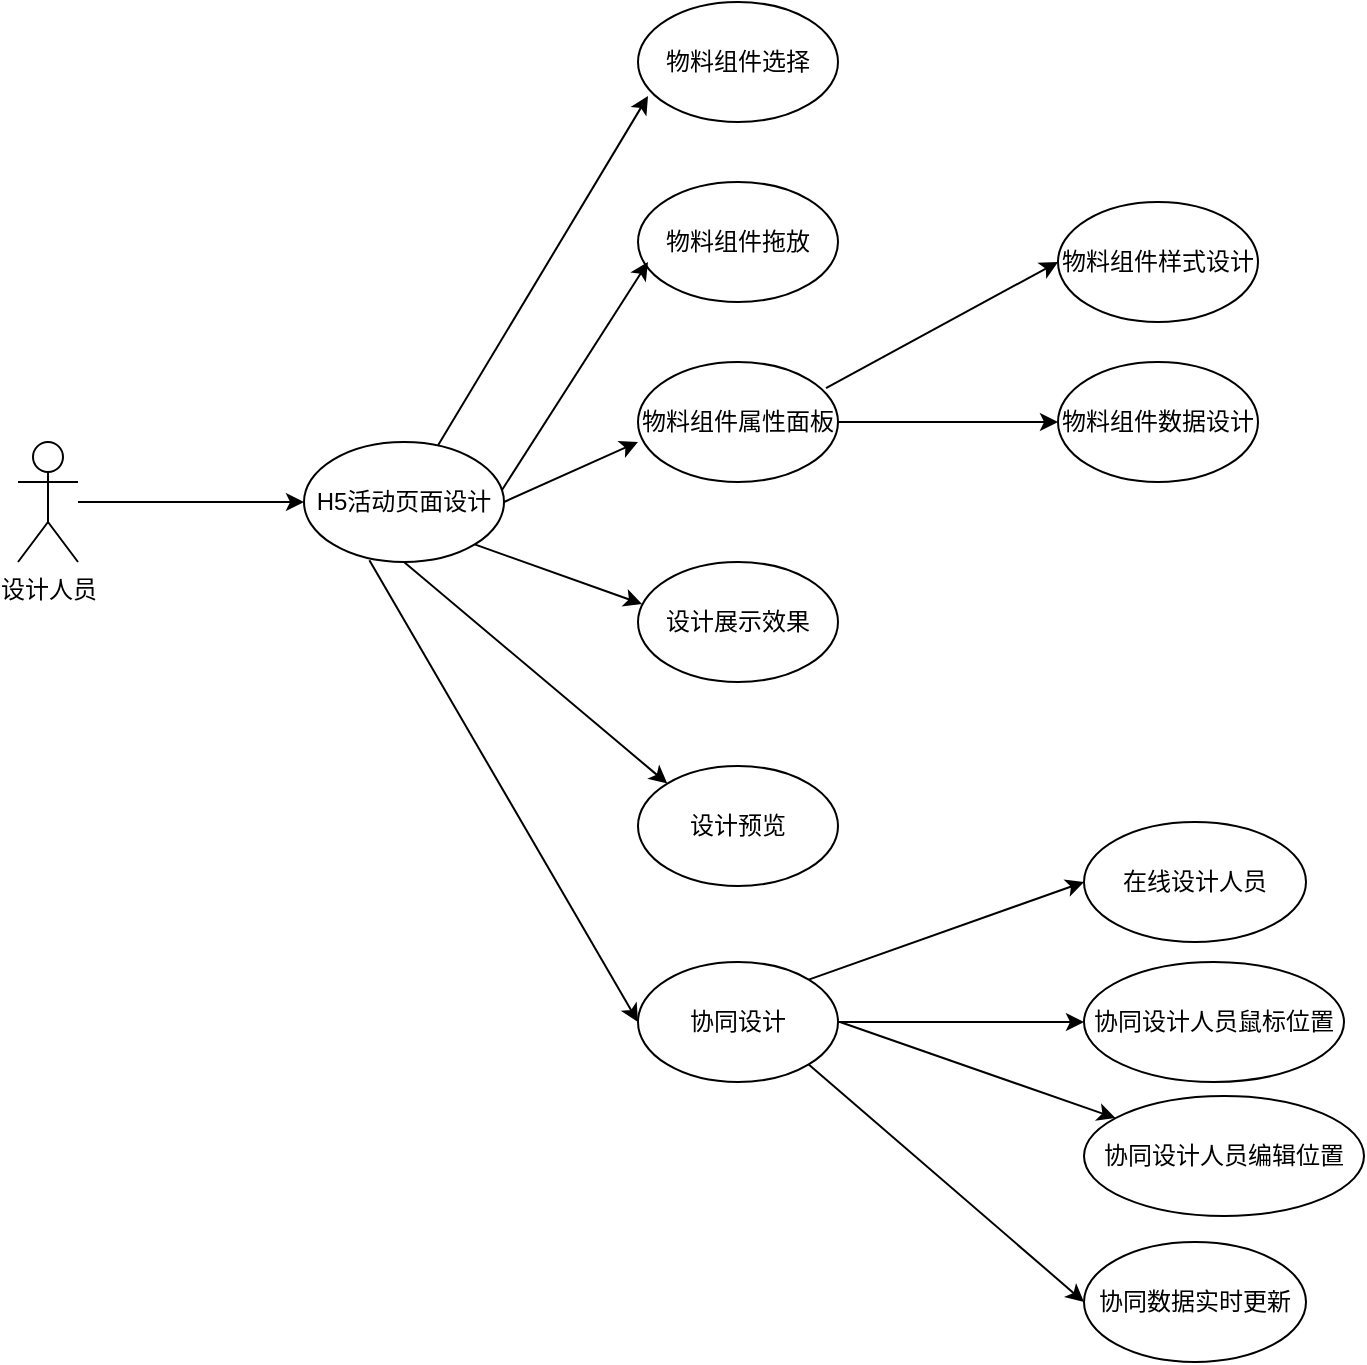 <mxfile version="24.0.5" type="github">
  <diagram name="第 1 页" id="LPpcoqIUgxd-1k3hOBR2">
    <mxGraphModel dx="1247" dy="1146" grid="1" gridSize="10" guides="1" tooltips="1" connect="1" arrows="1" fold="1" page="1" pageScale="1" pageWidth="827" pageHeight="1169" math="0" shadow="0">
      <root>
        <mxCell id="0" />
        <mxCell id="1" parent="0" />
        <mxCell id="5plRjvMdxoN82TxtQ4YR-1" value="设计人员" style="shape=umlActor;verticalLabelPosition=bottom;verticalAlign=top;html=1;outlineConnect=0;" vertex="1" parent="1">
          <mxGeometry x="910" y="360" width="30" height="60" as="geometry" />
        </mxCell>
        <mxCell id="5plRjvMdxoN82TxtQ4YR-2" value="H5活动页面设计" style="ellipse;whiteSpace=wrap;html=1;" vertex="1" parent="1">
          <mxGeometry x="1053" y="360" width="100" height="60" as="geometry" />
        </mxCell>
        <mxCell id="5plRjvMdxoN82TxtQ4YR-3" value="" style="endArrow=classic;html=1;rounded=0;" edge="1" parent="1" target="5plRjvMdxoN82TxtQ4YR-2">
          <mxGeometry width="50" height="50" relative="1" as="geometry">
            <mxPoint x="940" y="390" as="sourcePoint" />
            <mxPoint x="1141" y="260" as="targetPoint" />
          </mxGeometry>
        </mxCell>
        <mxCell id="5plRjvMdxoN82TxtQ4YR-4" value="物料组件选择" style="ellipse;whiteSpace=wrap;html=1;" vertex="1" parent="1">
          <mxGeometry x="1220" y="140" width="100" height="60" as="geometry" />
        </mxCell>
        <mxCell id="5plRjvMdxoN82TxtQ4YR-5" value="物料组件拖放" style="ellipse;whiteSpace=wrap;html=1;" vertex="1" parent="1">
          <mxGeometry x="1220" y="230" width="100" height="60" as="geometry" />
        </mxCell>
        <mxCell id="5plRjvMdxoN82TxtQ4YR-6" value="设计展示效果" style="ellipse;whiteSpace=wrap;html=1;" vertex="1" parent="1">
          <mxGeometry x="1220" y="420" width="100" height="60" as="geometry" />
        </mxCell>
        <mxCell id="5plRjvMdxoN82TxtQ4YR-7" value="物料组件属性面板" style="ellipse;whiteSpace=wrap;html=1;" vertex="1" parent="1">
          <mxGeometry x="1220" y="320" width="100" height="60" as="geometry" />
        </mxCell>
        <mxCell id="5plRjvMdxoN82TxtQ4YR-8" value="设计预览" style="ellipse;whiteSpace=wrap;html=1;" vertex="1" parent="1">
          <mxGeometry x="1220" y="522" width="100" height="60" as="geometry" />
        </mxCell>
        <mxCell id="5plRjvMdxoN82TxtQ4YR-9" value="物料组件样式设计" style="ellipse;whiteSpace=wrap;html=1;" vertex="1" parent="1">
          <mxGeometry x="1430" y="240" width="100" height="60" as="geometry" />
        </mxCell>
        <mxCell id="5plRjvMdxoN82TxtQ4YR-10" value="物料组件数据设计" style="ellipse;whiteSpace=wrap;html=1;" vertex="1" parent="1">
          <mxGeometry x="1430" y="320" width="100" height="60" as="geometry" />
        </mxCell>
        <mxCell id="5plRjvMdxoN82TxtQ4YR-11" value="" style="endArrow=classic;html=1;rounded=0;entryX=0.05;entryY=0.783;entryDx=0;entryDy=0;entryPerimeter=0;" edge="1" parent="1" source="5plRjvMdxoN82TxtQ4YR-2" target="5plRjvMdxoN82TxtQ4YR-4">
          <mxGeometry width="50" height="50" relative="1" as="geometry">
            <mxPoint x="1170" y="410" as="sourcePoint" />
            <mxPoint x="1220" y="360" as="targetPoint" />
          </mxGeometry>
        </mxCell>
        <mxCell id="5plRjvMdxoN82TxtQ4YR-12" value="" style="endArrow=classic;html=1;rounded=0;exitX=1;exitY=1;exitDx=0;exitDy=0;entryX=0.02;entryY=0.35;entryDx=0;entryDy=0;entryPerimeter=0;" edge="1" parent="1" source="5plRjvMdxoN82TxtQ4YR-2" target="5plRjvMdxoN82TxtQ4YR-6">
          <mxGeometry width="50" height="50" relative="1" as="geometry">
            <mxPoint x="1170" y="410" as="sourcePoint" />
            <mxPoint x="1220" y="360" as="targetPoint" />
          </mxGeometry>
        </mxCell>
        <mxCell id="5plRjvMdxoN82TxtQ4YR-13" value="" style="endArrow=classic;html=1;rounded=0;exitX=1;exitY=0.5;exitDx=0;exitDy=0;" edge="1" parent="1" source="5plRjvMdxoN82TxtQ4YR-2">
          <mxGeometry width="50" height="50" relative="1" as="geometry">
            <mxPoint x="1170" y="410" as="sourcePoint" />
            <mxPoint x="1220" y="360" as="targetPoint" />
          </mxGeometry>
        </mxCell>
        <mxCell id="5plRjvMdxoN82TxtQ4YR-14" value="" style="endArrow=classic;html=1;rounded=0;exitX=0.99;exitY=0.4;exitDx=0;exitDy=0;exitPerimeter=0;entryX=0.05;entryY=0.667;entryDx=0;entryDy=0;entryPerimeter=0;" edge="1" parent="1" source="5plRjvMdxoN82TxtQ4YR-2" target="5plRjvMdxoN82TxtQ4YR-5">
          <mxGeometry width="50" height="50" relative="1" as="geometry">
            <mxPoint x="1170" y="410" as="sourcePoint" />
            <mxPoint x="1220" y="360" as="targetPoint" />
          </mxGeometry>
        </mxCell>
        <mxCell id="5plRjvMdxoN82TxtQ4YR-15" value="" style="endArrow=classic;html=1;rounded=0;exitX=0.5;exitY=1;exitDx=0;exitDy=0;entryX=0;entryY=0;entryDx=0;entryDy=0;" edge="1" parent="1" source="5plRjvMdxoN82TxtQ4YR-2" target="5plRjvMdxoN82TxtQ4YR-8">
          <mxGeometry width="50" height="50" relative="1" as="geometry">
            <mxPoint x="1170" y="410" as="sourcePoint" />
            <mxPoint x="1210" y="530" as="targetPoint" />
          </mxGeometry>
        </mxCell>
        <mxCell id="5plRjvMdxoN82TxtQ4YR-16" value="" style="endArrow=classic;html=1;rounded=0;entryX=0;entryY=0.5;entryDx=0;entryDy=0;exitX=0.94;exitY=0.217;exitDx=0;exitDy=0;exitPerimeter=0;" edge="1" parent="1" source="5plRjvMdxoN82TxtQ4YR-7" target="5plRjvMdxoN82TxtQ4YR-9">
          <mxGeometry width="50" height="50" relative="1" as="geometry">
            <mxPoint x="1170" y="410" as="sourcePoint" />
            <mxPoint x="1220" y="360" as="targetPoint" />
          </mxGeometry>
        </mxCell>
        <mxCell id="5plRjvMdxoN82TxtQ4YR-17" value="" style="endArrow=classic;html=1;rounded=0;" edge="1" parent="1" source="5plRjvMdxoN82TxtQ4YR-7" target="5plRjvMdxoN82TxtQ4YR-10">
          <mxGeometry width="50" height="50" relative="1" as="geometry">
            <mxPoint x="1170" y="410" as="sourcePoint" />
            <mxPoint x="1220" y="360" as="targetPoint" />
          </mxGeometry>
        </mxCell>
        <mxCell id="5plRjvMdxoN82TxtQ4YR-18" value="协同设计" style="ellipse;whiteSpace=wrap;html=1;" vertex="1" parent="1">
          <mxGeometry x="1220" y="620" width="100" height="60" as="geometry" />
        </mxCell>
        <mxCell id="5plRjvMdxoN82TxtQ4YR-19" value="" style="endArrow=classic;html=1;rounded=0;exitX=0.327;exitY=0.986;exitDx=0;exitDy=0;entryX=0;entryY=0.5;entryDx=0;entryDy=0;exitPerimeter=0;" edge="1" parent="1" source="5plRjvMdxoN82TxtQ4YR-2" target="5plRjvMdxoN82TxtQ4YR-18">
          <mxGeometry width="50" height="50" relative="1" as="geometry">
            <mxPoint x="1120" y="380" as="sourcePoint" />
            <mxPoint x="1245" y="541" as="targetPoint" />
          </mxGeometry>
        </mxCell>
        <mxCell id="5plRjvMdxoN82TxtQ4YR-20" value="在线设计人员" style="ellipse;whiteSpace=wrap;html=1;" vertex="1" parent="1">
          <mxGeometry x="1443" y="550" width="111" height="60" as="geometry" />
        </mxCell>
        <mxCell id="5plRjvMdxoN82TxtQ4YR-21" value="协同设计人员鼠标位置" style="ellipse;whiteSpace=wrap;html=1;" vertex="1" parent="1">
          <mxGeometry x="1443" y="620" width="130" height="60" as="geometry" />
        </mxCell>
        <mxCell id="5plRjvMdxoN82TxtQ4YR-22" value="协同设计人员编辑位置" style="ellipse;whiteSpace=wrap;html=1;" vertex="1" parent="1">
          <mxGeometry x="1443" y="687" width="140" height="60" as="geometry" />
        </mxCell>
        <mxCell id="5plRjvMdxoN82TxtQ4YR-23" value="协同数据实时更新" style="ellipse;whiteSpace=wrap;html=1;" vertex="1" parent="1">
          <mxGeometry x="1443" y="760" width="111" height="60" as="geometry" />
        </mxCell>
        <mxCell id="5plRjvMdxoN82TxtQ4YR-24" value="" style="endArrow=classic;html=1;rounded=0;exitX=1;exitY=0;exitDx=0;exitDy=0;entryX=0;entryY=0.5;entryDx=0;entryDy=0;" edge="1" parent="1" source="5plRjvMdxoN82TxtQ4YR-18" target="5plRjvMdxoN82TxtQ4YR-20">
          <mxGeometry width="50" height="50" relative="1" as="geometry">
            <mxPoint x="1751" y="840" as="sourcePoint" />
            <mxPoint x="1801" y="790" as="targetPoint" />
          </mxGeometry>
        </mxCell>
        <mxCell id="5plRjvMdxoN82TxtQ4YR-25" value="" style="endArrow=classic;html=1;rounded=0;exitX=1;exitY=0.5;exitDx=0;exitDy=0;entryX=0;entryY=0.5;entryDx=0;entryDy=0;" edge="1" parent="1" source="5plRjvMdxoN82TxtQ4YR-18" target="5plRjvMdxoN82TxtQ4YR-21">
          <mxGeometry width="50" height="50" relative="1" as="geometry">
            <mxPoint x="1751" y="840" as="sourcePoint" />
            <mxPoint x="1801" y="790" as="targetPoint" />
          </mxGeometry>
        </mxCell>
        <mxCell id="5plRjvMdxoN82TxtQ4YR-26" value="" style="endArrow=classic;html=1;rounded=0;" edge="1" parent="1" target="5plRjvMdxoN82TxtQ4YR-22">
          <mxGeometry width="50" height="50" relative="1" as="geometry">
            <mxPoint x="1321" y="650" as="sourcePoint" />
            <mxPoint x="1440" y="580" as="targetPoint" />
          </mxGeometry>
        </mxCell>
        <mxCell id="5plRjvMdxoN82TxtQ4YR-27" value="" style="endArrow=classic;html=1;rounded=0;exitX=1;exitY=1;exitDx=0;exitDy=0;entryX=0;entryY=0.5;entryDx=0;entryDy=0;" edge="1" parent="1" source="5plRjvMdxoN82TxtQ4YR-18" target="5plRjvMdxoN82TxtQ4YR-23">
          <mxGeometry width="50" height="50" relative="1" as="geometry">
            <mxPoint x="1331" y="660" as="sourcePoint" />
            <mxPoint x="1440" y="651" as="targetPoint" />
          </mxGeometry>
        </mxCell>
      </root>
    </mxGraphModel>
  </diagram>
</mxfile>
